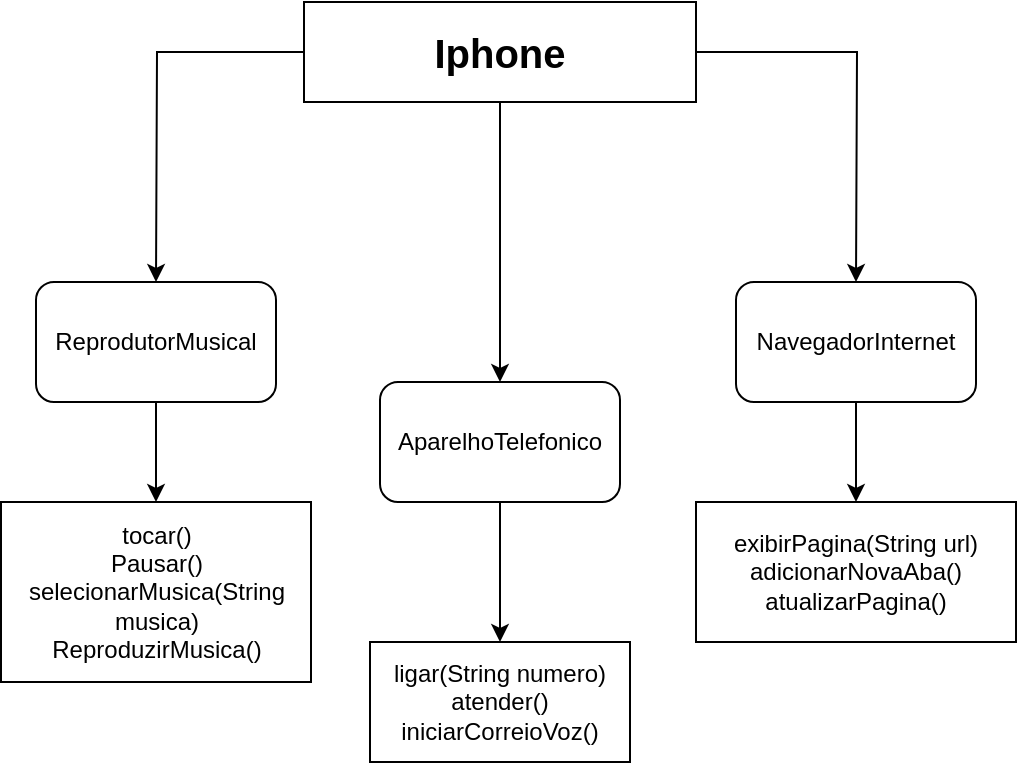 <mxfile version="24.6.5" type="github">
  <diagram id="C5RBs43oDa-KdzZeNtuy" name="Page-1">
    <mxGraphModel dx="832" dy="447" grid="1" gridSize="10" guides="1" tooltips="1" connect="1" arrows="1" fold="1" page="1" pageScale="1" pageWidth="827" pageHeight="1169" math="0" shadow="0">
      <root>
        <mxCell id="WIyWlLk6GJQsqaUBKTNV-0" />
        <mxCell id="WIyWlLk6GJQsqaUBKTNV-1" parent="WIyWlLk6GJQsqaUBKTNV-0" />
        <mxCell id="NoP4DFi8eLqgudWpdx5p-8" style="edgeStyle=orthogonalEdgeStyle;rounded=0;orthogonalLoop=1;jettySize=auto;html=1;" edge="1" parent="WIyWlLk6GJQsqaUBKTNV-1" source="NoP4DFi8eLqgudWpdx5p-7">
          <mxGeometry relative="1" as="geometry">
            <mxPoint x="220" y="230" as="targetPoint" />
          </mxGeometry>
        </mxCell>
        <mxCell id="NoP4DFi8eLqgudWpdx5p-9" style="edgeStyle=orthogonalEdgeStyle;rounded=0;orthogonalLoop=1;jettySize=auto;html=1;" edge="1" parent="WIyWlLk6GJQsqaUBKTNV-1" source="NoP4DFi8eLqgudWpdx5p-7">
          <mxGeometry relative="1" as="geometry">
            <mxPoint x="392" y="280" as="targetPoint" />
          </mxGeometry>
        </mxCell>
        <mxCell id="NoP4DFi8eLqgudWpdx5p-10" style="edgeStyle=orthogonalEdgeStyle;rounded=0;orthogonalLoop=1;jettySize=auto;html=1;" edge="1" parent="WIyWlLk6GJQsqaUBKTNV-1" source="NoP4DFi8eLqgudWpdx5p-7">
          <mxGeometry relative="1" as="geometry">
            <mxPoint x="570" y="230" as="targetPoint" />
          </mxGeometry>
        </mxCell>
        <mxCell id="NoP4DFi8eLqgudWpdx5p-7" value="&lt;b style=&quot;font-size: 20px;&quot;&gt;Iphone&lt;/b&gt;" style="rounded=0;whiteSpace=wrap;html=1;" vertex="1" parent="WIyWlLk6GJQsqaUBKTNV-1">
          <mxGeometry x="294" y="90" width="196" height="50" as="geometry" />
        </mxCell>
        <mxCell id="NoP4DFi8eLqgudWpdx5p-14" style="edgeStyle=orthogonalEdgeStyle;rounded=0;orthogonalLoop=1;jettySize=auto;html=1;" edge="1" parent="WIyWlLk6GJQsqaUBKTNV-1" source="NoP4DFi8eLqgudWpdx5p-11" target="NoP4DFi8eLqgudWpdx5p-15">
          <mxGeometry relative="1" as="geometry">
            <mxPoint x="220" y="400" as="targetPoint" />
          </mxGeometry>
        </mxCell>
        <mxCell id="NoP4DFi8eLqgudWpdx5p-11" value="ReprodutorMusical" style="rounded=1;whiteSpace=wrap;html=1;" vertex="1" parent="WIyWlLk6GJQsqaUBKTNV-1">
          <mxGeometry x="160" y="230" width="120" height="60" as="geometry" />
        </mxCell>
        <mxCell id="NoP4DFi8eLqgudWpdx5p-17" style="edgeStyle=orthogonalEdgeStyle;rounded=0;orthogonalLoop=1;jettySize=auto;html=1;" edge="1" parent="WIyWlLk6GJQsqaUBKTNV-1" source="NoP4DFi8eLqgudWpdx5p-12" target="NoP4DFi8eLqgudWpdx5p-18">
          <mxGeometry relative="1" as="geometry">
            <mxPoint x="392" y="400" as="targetPoint" />
          </mxGeometry>
        </mxCell>
        <mxCell id="NoP4DFi8eLqgudWpdx5p-12" value="AparelhoTelefonico" style="rounded=1;whiteSpace=wrap;html=1;" vertex="1" parent="WIyWlLk6GJQsqaUBKTNV-1">
          <mxGeometry x="332" y="280" width="120" height="60" as="geometry" />
        </mxCell>
        <mxCell id="NoP4DFi8eLqgudWpdx5p-20" style="edgeStyle=orthogonalEdgeStyle;rounded=0;orthogonalLoop=1;jettySize=auto;html=1;" edge="1" parent="WIyWlLk6GJQsqaUBKTNV-1" source="NoP4DFi8eLqgudWpdx5p-13" target="NoP4DFi8eLqgudWpdx5p-21">
          <mxGeometry relative="1" as="geometry">
            <mxPoint x="570" y="340" as="targetPoint" />
          </mxGeometry>
        </mxCell>
        <mxCell id="NoP4DFi8eLqgudWpdx5p-13" value="NavegadorInternet" style="rounded=1;whiteSpace=wrap;html=1;" vertex="1" parent="WIyWlLk6GJQsqaUBKTNV-1">
          <mxGeometry x="510" y="230" width="120" height="60" as="geometry" />
        </mxCell>
        <mxCell id="NoP4DFi8eLqgudWpdx5p-15" value="tocar()&lt;br&gt;Pausar()&lt;br&gt;selecionarMusica(String musica)&lt;br&gt;ReproduzirMusica()" style="rounded=0;whiteSpace=wrap;html=1;" vertex="1" parent="WIyWlLk6GJQsqaUBKTNV-1">
          <mxGeometry x="142.5" y="340" width="155" height="90" as="geometry" />
        </mxCell>
        <mxCell id="NoP4DFi8eLqgudWpdx5p-18" value="ligar(String numero)&lt;br&gt;atender()&lt;div&gt;iniciarCorreioVoz()&lt;/div&gt;" style="rounded=0;whiteSpace=wrap;html=1;" vertex="1" parent="WIyWlLk6GJQsqaUBKTNV-1">
          <mxGeometry x="327" y="410" width="130" height="60" as="geometry" />
        </mxCell>
        <mxCell id="NoP4DFi8eLqgudWpdx5p-21" value="exibirPagina(String url)&lt;br&gt;adicionarNovaAba()&lt;br&gt;atualizarPagina()" style="rounded=0;whiteSpace=wrap;html=1;" vertex="1" parent="WIyWlLk6GJQsqaUBKTNV-1">
          <mxGeometry x="490" y="340" width="160" height="70" as="geometry" />
        </mxCell>
        <mxCell id="NoP4DFi8eLqgudWpdx5p-22" style="edgeStyle=orthogonalEdgeStyle;rounded=0;orthogonalLoop=1;jettySize=auto;html=1;exitX=0.5;exitY=1;exitDx=0;exitDy=0;" edge="1" parent="WIyWlLk6GJQsqaUBKTNV-1" source="NoP4DFi8eLqgudWpdx5p-18" target="NoP4DFi8eLqgudWpdx5p-18">
          <mxGeometry relative="1" as="geometry" />
        </mxCell>
      </root>
    </mxGraphModel>
  </diagram>
</mxfile>
